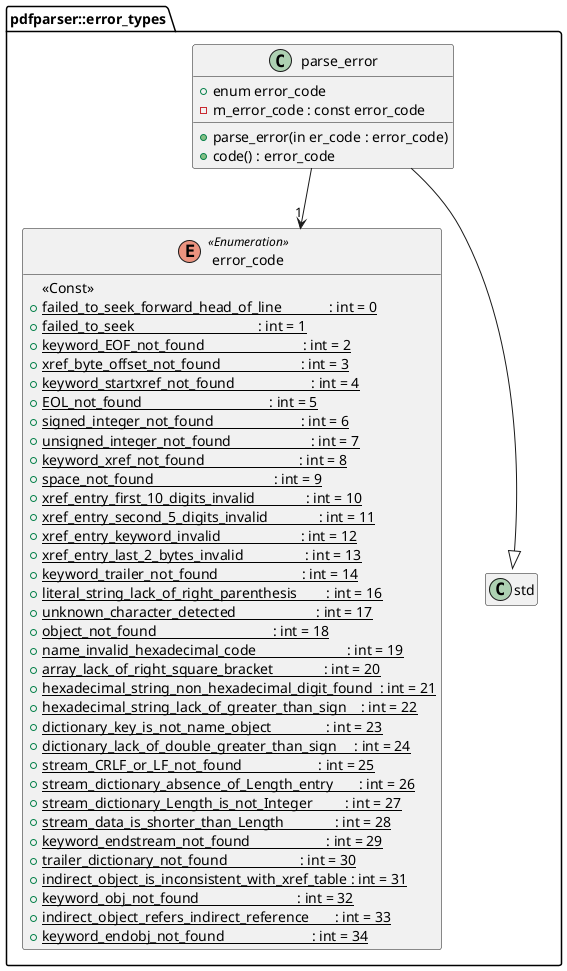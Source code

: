 @startuml error_types
hide empty members
namespace pdfparser::error_types {
enum error_code <<Enumeration>> {
	<<Const>>
	+{static} failed_to_seek_forward_head_of_line             : int = 0
	+{static} failed_to_seek                                  : int = 1
	+{static} keyword_EOF_not_found                           : int = 2
	+{static} xref_byte_offset_not_found                      : int = 3
	+{static} keyword_startxref_not_found                     : int = 4
	+{static} EOL_not_found                                   : int = 5
	+{static} signed_integer_not_found                        : int = 6
	+{static} unsigned_integer_not_found                      : int = 7
	+{static} keyword_xref_not_found                          : int = 8
	+{static} space_not_found                                 : int = 9
	+{static} xref_entry_first_10_digits_invalid              : int = 10
	+{static} xref_entry_second_5_digits_invalid              : int = 11
	+{static} xref_entry_keyword_invalid                      : int = 12
	+{static} xref_entry_last_2_bytes_invalid                 : int = 13
	+{static} keyword_trailer_not_found                       : int = 14
	+{static} literal_string_lack_of_right_parenthesis        : int = 16
	+{static} unknown_character_detected                      : int = 17
	+{static} object_not_found                                : int = 18
	+{static} name_invalid_hexadecimal_code                         : int = 19
	+{static} array_lack_of_right_square_bracket              : int = 20
	+{static} hexadecimal_string_non_hexadecimal_digit_found  : int = 21
	+{static} hexadecimal_string_lack_of_greater_than_sign    : int = 22
	+{static} dictionary_key_is_not_name_object               : int = 23
	+{static} dictionary_lack_of_double_greater_than_sign     : int = 24
	+{static} stream_CRLF_or_LF_not_found                     : int = 25
	+{static} stream_dictionary_absence_of_Length_entry       : int = 26
	+{static} stream_dictionary_Length_is_not_Integer         : int = 27
	+{static} stream_data_is_shorter_than_Length              : int = 28
	+{static} keyword_endstream_not_found                     : int = 29
	+{static} trailer_dictionary_not_found                    : int = 30
	+{static} indirect_object_is_inconsistent_with_xref_table : int = 31
	+{static} keyword_obj_not_found                           : int = 32
	+{static} indirect_object_refers_indirect_reference       : int = 33
	+{static} keyword_endobj_not_found                        : int = 34
}
class parse_error {
	+enum error_code
	-m_error_code : const error_code

	+parse_error(in er_code : error_code)
	+code() : error_code
}
parse_error --|> std::runtime_error
parse_error --> "1" error_code
}
@enduml
